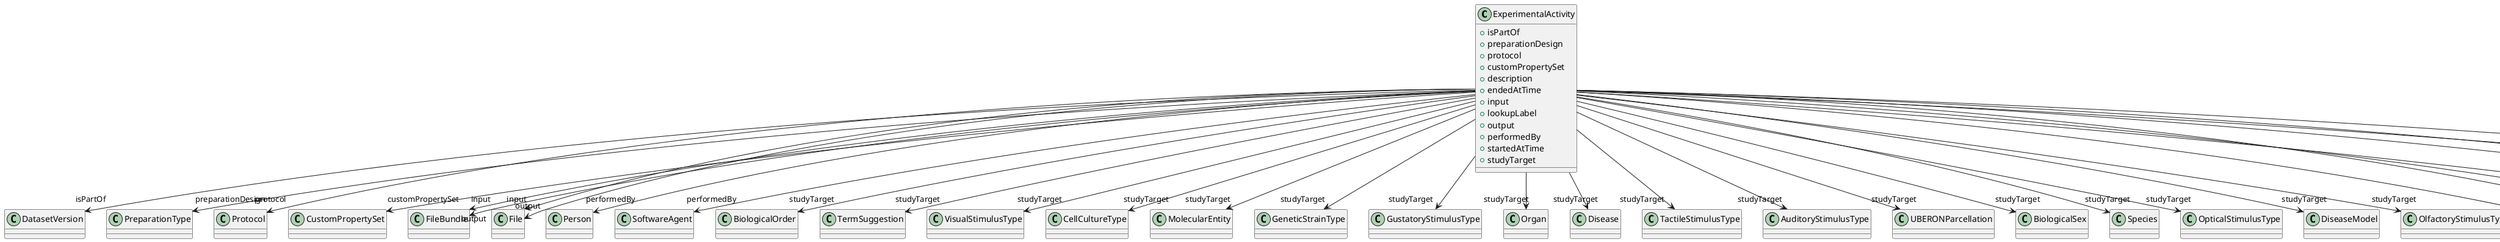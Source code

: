@startuml
class ExperimentalActivity {
+isPartOf
+preparationDesign
+protocol
+customPropertySet
+description
+endedAtTime
+input
+lookupLabel
+output
+performedBy
+startedAtTime
+studyTarget

}
ExperimentalActivity -d-> "isPartOf" DatasetVersion
ExperimentalActivity -d-> "preparationDesign" PreparationType
ExperimentalActivity -d-> "protocol" Protocol
ExperimentalActivity -d-> "customPropertySet" CustomPropertySet
ExperimentalActivity -d-> "input" FileBundle
ExperimentalActivity -d-> "input" File
ExperimentalActivity -d-> "output" FileBundle
ExperimentalActivity -d-> "output" File
ExperimentalActivity -d-> "performedBy" Person
ExperimentalActivity -d-> "performedBy" SoftwareAgent
ExperimentalActivity -d-> "studyTarget" BiologicalOrder
ExperimentalActivity -d-> "studyTarget" TermSuggestion
ExperimentalActivity -d-> "studyTarget" VisualStimulusType
ExperimentalActivity -d-> "studyTarget" CellCultureType
ExperimentalActivity -d-> "studyTarget" MolecularEntity
ExperimentalActivity -d-> "studyTarget" GeneticStrainType
ExperimentalActivity -d-> "studyTarget" GustatoryStimulusType
ExperimentalActivity -d-> "studyTarget" Organ
ExperimentalActivity -d-> "studyTarget" Disease
ExperimentalActivity -d-> "studyTarget" TactileStimulusType
ExperimentalActivity -d-> "studyTarget" AuditoryStimulusType
ExperimentalActivity -d-> "studyTarget" UBERONParcellation
ExperimentalActivity -d-> "studyTarget" BiologicalSex
ExperimentalActivity -d-> "studyTarget" Species
ExperimentalActivity -d-> "studyTarget" OpticalStimulusType
ExperimentalActivity -d-> "studyTarget" DiseaseModel
ExperimentalActivity -d-> "studyTarget" OlfactoryStimulusType
ExperimentalActivity -d-> "studyTarget" Handedness
ExperimentalActivity -d-> "studyTarget" CellType
ExperimentalActivity -d-> "studyTarget" BreedingType
ExperimentalActivity -d-> "studyTarget" ElectericalStimulusType
ExperimentalActivity -d-> "studyTarget" SubcellularEntity
ExperimentalActivity -d-> "studyTarget" ParcellationEntity
ExperimentalActivity -d-> "studyTarget" ParcellationEntityVersion
ExperimentalActivity -d-> "studyTarget" CustomAnatomicalEntity

@enduml